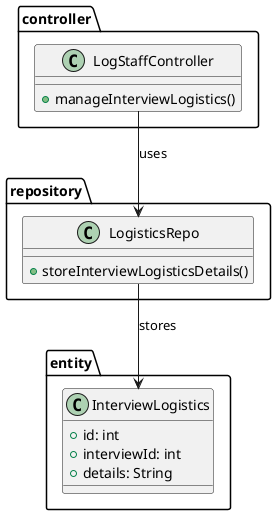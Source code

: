 ; filepath: /home/slightlywind/Repositories/Legacy/SWD392/class_diagrams/manage_interview_logistics.puml
@startuml
package controller {
    class LogStaffController {
        +manageInterviewLogistics()
    }
}

package repository {
    class LogisticsRepo {
        +storeInterviewLogisticsDetails()
    }
}

package entity {
    class InterviewLogistics {
        +id: int
        +interviewId: int
        +details: String
    }
}

LogStaffController --> LogisticsRepo : uses
LogisticsRepo --> InterviewLogistics : stores
@enduml